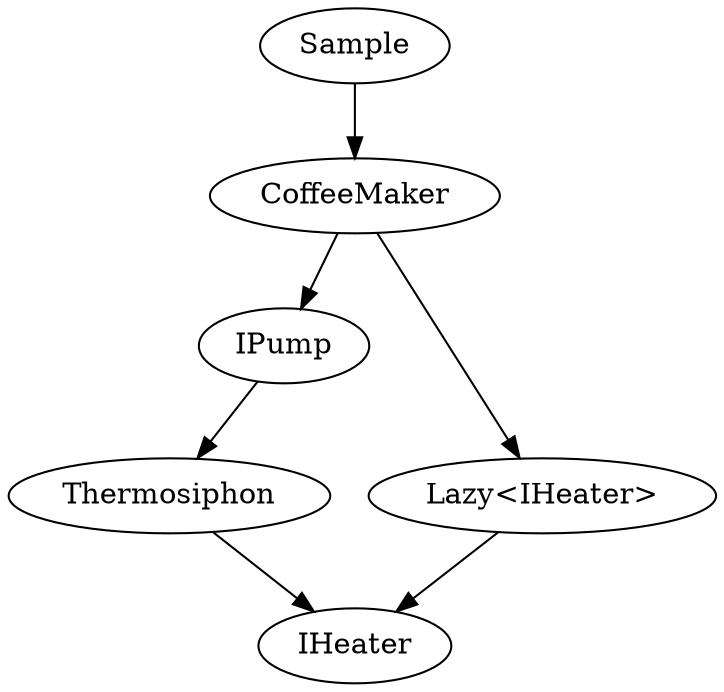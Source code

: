 digraph G0 {
  cluster = "true";
  IPump -> Thermosiphon;
  Sample -> CoffeeMaker;
  Thermosiphon -> IHeater;
  N1 [label="Lazy<IHeater>"];
  CoffeeMaker -> N1;
  CoffeeMaker -> IPump;
  N1 -> IHeater;
}
